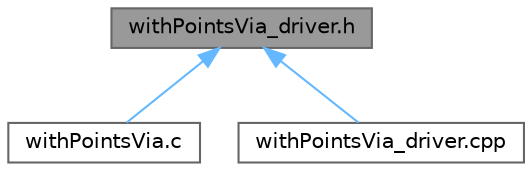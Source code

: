 digraph "withPointsVia_driver.h"
{
 // LATEX_PDF_SIZE
  bgcolor="transparent";
  edge [fontname=Helvetica,fontsize=10,labelfontname=Helvetica,labelfontsize=10];
  node [fontname=Helvetica,fontsize=10,shape=box,height=0.2,width=0.4];
  Node1 [id="Node000001",label="withPointsVia_driver.h",height=0.2,width=0.4,color="gray40", fillcolor="grey60", style="filled", fontcolor="black",tooltip=" "];
  Node1 -> Node2 [id="edge1_Node000001_Node000002",dir="back",color="steelblue1",style="solid",tooltip=" "];
  Node2 [id="Node000002",label="withPointsVia.c",height=0.2,width=0.4,color="grey40", fillcolor="white", style="filled",URL="$withPointsVia_8c.html",tooltip=" "];
  Node1 -> Node3 [id="edge2_Node000001_Node000003",dir="back",color="steelblue1",style="solid",tooltip=" "];
  Node3 [id="Node000003",label="withPointsVia_driver.cpp",height=0.2,width=0.4,color="grey40", fillcolor="white", style="filled",URL="$withPointsVia__driver_8cpp.html",tooltip=" "];
}
